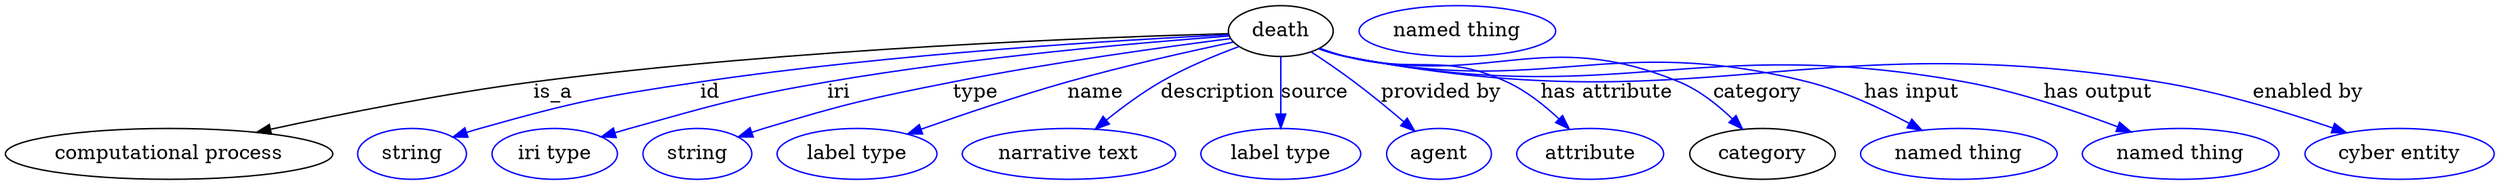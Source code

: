digraph {
	graph [bb="0,0,1759.6,123"];
	node [label="\N"];
	death	[height=0.5,
		label=death,
		pos="902.69,105",
		width=1.0291];
	"computational process"	[height=0.5,
		pos="115.69,18",
		width=3.2136];
	death -> "computational process"	[label=is_a,
		lp="387.69,61.5",
		pos="e,177.63,33.271 865.66,103.15 779.19,100.8 557.39,92.782 373.69,69 310.38,60.804 239.2,46.63 187.67,35.462"];
	id	[color=blue,
		height=0.5,
		label=string,
		pos="287.69,18",
		width=1.0652];
	death -> id	[color=blue,
		label=id,
		lp="498.69,61.5",
		pos="e,316.68,29.96 865.95,102.4 793.86,98.912 628.95,89.283 491.69,69 421.58,58.64 403.91,55.205 335.69,36 332.58,35.126 329.39,34.155 \
326.19,33.133",
		style=solid];
	iri	[color=blue,
		height=0.5,
		label="iri type",
		pos="388.69,18",
		width=1.2277];
	death -> iri	[color=blue,
		label=iri,
		lp="589.69,61.5",
		pos="e,421.99,29.896 865.9,101.49 806.02,97.059 683.89,86.633 581.69,69 519.12,58.205 503.9,52.878 442.69,36 439.12,35.015 435.42,33.951 \
431.72,32.852",
		style=solid];
	type	[color=blue,
		height=0.5,
		label=string,
		pos="489.69,18",
		width=1.0652];
	death -> type	[color=blue,
		label=type,
		lp="686.69,61.5",
		pos="e,518.61,30.003 867.14,99.667 821.46,93.865 739.82,82.696 670.69,69 610.52,57.079 595.39,53.789 536.69,36 533.93,35.162 531.09,34.255 \
528.24,33.311",
		style=solid];
	name	[color=blue,
		height=0.5,
		label="label type",
		pos="602.69,18",
		width=1.5707];
	death -> name	[color=blue,
		label=name,
		lp="771.69,61.5",
		pos="e,638.52,32.101 869.17,97.196 838.41,90.725 791.7,80.321 751.69,69 716.54,59.054 677.41,45.838 648.07,35.491",
		style=solid];
	description	[color=blue,
		height=0.5,
		label="narrative text",
		pos="752.69,18",
		width=2.0943];
	death -> description	[color=blue,
		label=description,
		lp="858.19,61.5",
		pos="e,771.37,35.515 873.07,94.009 856.3,87.819 835.25,79.126 817.69,69 804.29,61.273 790.56,51.1 779.19,41.949",
		style=solid];
	source	[color=blue,
		height=0.5,
		label="label type",
		pos="902.69,18",
		width=1.5707];
	death -> source	[color=blue,
		label=source,
		lp="926.69,61.5",
		pos="e,902.69,36.175 902.69,86.799 902.69,75.163 902.69,59.548 902.69,46.237",
		style=solid];
	"provided by"	[color=blue,
		height=0.5,
		label=agent,
		pos="1014.7,18",
		width=1.0291];
	death -> "provided by"	[color=blue,
		label="provided by",
		lp="1016.2,61.5",
		pos="e,997.48,34.142 924.28,90.178 933.77,83.927 944.94,76.314 954.69,69 966.53,60.117 979.19,49.717 989.8,40.71",
		style=solid];
	"has attribute"	[color=blue,
		height=0.5,
		label=attribute,
		pos="1121.7,18",
		width=1.4443];
	death -> "has attribute"	[color=blue,
		label="has attribute",
		lp="1133.7,61.5",
		pos="e,1106.9,35.67 930.14,92.853 936.18,90.683 942.59,88.591 948.69,87 998.32,74.046 1016.1,90.374 1062.7,69 1076.3,62.758 1089.3,52.461 \
1099.5,42.828",
		style=solid];
	category	[height=0.5,
		pos="1242.7,18",
		width=1.4263];
	death -> category	[color=blue,
		label=category,
		lp="1240.2,61.5",
		pos="e,1228.8,35.606 930.05,92.479 936.09,90.332 942.53,88.345 948.69,87 1051.5,64.551 1087.5,109.36 1184.7,69 1198.6,63.228 1211.5,52.79 \
1221.6,42.938",
		style=solid];
	"has input"	[color=blue,
		height=0.5,
		label="named thing",
		pos="1381.7,18",
		width=1.9318];
	death -> "has input"	[color=blue,
		label="has input",
		lp="1349.2,61.5",
		pos="e,1355.7,34.724 929.54,92.554 935.73,90.346 942.35,88.314 948.69,87 1091.2,57.442 1134.6,104.71 1275.7,69 1300.7,62.68 1326.9,50.381 \
1347,39.564",
		style=solid];
	"has output"	[color=blue,
		height=0.5,
		label="named thing",
		pos="1538.7,18",
		width=1.9318];
	death -> "has output"	[color=blue,
		label="has output",
		lp="1481.2,61.5",
		pos="e,1503.5,33.674 929.52,92.489 935.71,90.284 942.34,88.27 948.69,87 1139.7,48.764 1195,103.77 1386.7,69 1423.6,62.296 1464,48.725 \
1493.8,37.411",
		style=solid];
	"enabled by"	[color=blue,
		height=0.5,
		label="cyber entity",
		pos="1692.7,18",
		width=1.8596];
	death -> "enabled by"	[color=blue,
		label="enabled by",
		lp="1630.2,61.5",
		pos="e,1655.4,33.041 929.51,92.443 935.7,90.24 942.34,88.239 948.69,87 1199.6,38.048 1271.3,109.6 1523.7,69 1565.9,62.212 1612.4,47.941 \
1645.9,36.377",
		style=solid];
	"named thing_category"	[color=blue,
		height=0.5,
		label="named thing",
		pos="1027.7,105",
		width=1.9318];
}

